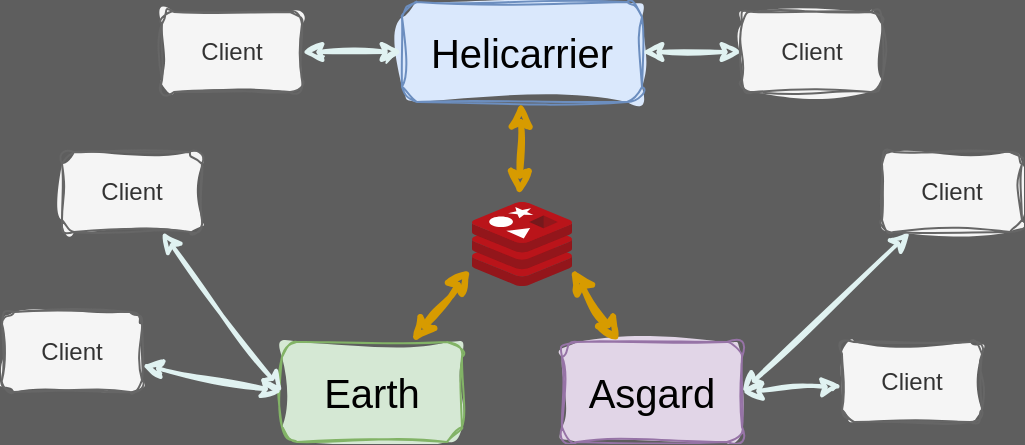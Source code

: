 <mxfile version="26.1.1">
  <diagram name="Page-1" id="TJL8M6KCqCQuejQfRC4J">
    <mxGraphModel dx="807" dy="494" grid="1" gridSize="10" guides="1" tooltips="1" connect="1" arrows="1" fold="1" page="1" pageScale="1" pageWidth="2500" pageHeight="5000" background="#5E5E5E" math="0" shadow="0">
      <root>
        <mxCell id="0" />
        <mxCell id="1" parent="0" />
        <mxCell id="q6yih-unBPe59zFSJ3ET-1" value="Earth" style="rounded=1;whiteSpace=wrap;html=1;fontSize=20;fillColor=#d5e8d4;strokeColor=#82b366;sketch=1;curveFitting=1;jiggle=2;fillStyle=solid;" vertex="1" parent="1">
          <mxGeometry x="460" y="370" width="90" height="50" as="geometry" />
        </mxCell>
        <mxCell id="q6yih-unBPe59zFSJ3ET-2" value="Asgard" style="rounded=1;whiteSpace=wrap;html=1;fontSize=20;fillColor=#e1d5e7;strokeColor=#9673a6;sketch=1;curveFitting=1;jiggle=2;fillStyle=solid;" vertex="1" parent="1">
          <mxGeometry x="600" y="370" width="90" height="50" as="geometry" />
        </mxCell>
        <mxCell id="q6yih-unBPe59zFSJ3ET-3" value="Helicarrier" style="rounded=1;whiteSpace=wrap;html=1;fontSize=20;fillColor=#dae8fc;strokeColor=#6c8ebf;sketch=1;curveFitting=1;jiggle=2;fillStyle=solid;" vertex="1" parent="1">
          <mxGeometry x="520" y="200" width="120" height="50" as="geometry" />
        </mxCell>
        <mxCell id="q6yih-unBPe59zFSJ3ET-15" style="rounded=0;orthogonalLoop=1;jettySize=auto;html=1;entryX=1;entryY=0.5;entryDx=0;entryDy=0;strokeWidth=2;sketch=1;curveFitting=1;jiggle=2;strokeColor=light-dark(#e0f2f1, #ededed);startArrow=classic;startFill=1;" edge="1" parent="1" source="q6yih-unBPe59zFSJ3ET-4" target="q6yih-unBPe59zFSJ3ET-2">
          <mxGeometry relative="1" as="geometry" />
        </mxCell>
        <mxCell id="q6yih-unBPe59zFSJ3ET-4" value="Client" style="rounded=1;whiteSpace=wrap;html=1;sketch=1;curveFitting=1;jiggle=2;fillColor=#f5f5f5;fontColor=#333333;strokeColor=#666666;fillStyle=solid;" vertex="1" parent="1">
          <mxGeometry x="760" y="275" width="70" height="40" as="geometry" />
        </mxCell>
        <mxCell id="q6yih-unBPe59zFSJ3ET-16" style="rounded=0;orthogonalLoop=1;jettySize=auto;html=1;entryX=1;entryY=0.5;entryDx=0;entryDy=0;strokeWidth=2;sketch=1;curveFitting=1;jiggle=2;strokeColor=light-dark(#e0f2f1, #ededed);startArrow=classic;startFill=1;" edge="1" parent="1" source="q6yih-unBPe59zFSJ3ET-5" target="q6yih-unBPe59zFSJ3ET-2">
          <mxGeometry relative="1" as="geometry" />
        </mxCell>
        <mxCell id="q6yih-unBPe59zFSJ3ET-5" value="Client" style="rounded=1;whiteSpace=wrap;html=1;sketch=1;curveFitting=1;jiggle=2;fillColor=#f5f5f5;fontColor=#333333;strokeColor=#666666;fillStyle=solid;" vertex="1" parent="1">
          <mxGeometry x="740" y="370" width="70" height="40" as="geometry" />
        </mxCell>
        <mxCell id="q6yih-unBPe59zFSJ3ET-11" style="rounded=0;orthogonalLoop=1;jettySize=auto;html=1;entryX=1;entryY=0.5;entryDx=0;entryDy=0;strokeWidth=2;sketch=1;curveFitting=1;jiggle=2;strokeColor=light-dark(#e0f2f1, #ededed);startArrow=classic;startFill=1;" edge="1" parent="1" source="q6yih-unBPe59zFSJ3ET-6" target="q6yih-unBPe59zFSJ3ET-3">
          <mxGeometry relative="1" as="geometry" />
        </mxCell>
        <mxCell id="q6yih-unBPe59zFSJ3ET-6" value="Client" style="rounded=1;whiteSpace=wrap;html=1;sketch=1;curveFitting=1;jiggle=2;fillColor=#f5f5f5;fontColor=#333333;strokeColor=#666666;fillStyle=solid;" vertex="1" parent="1">
          <mxGeometry x="690" y="205" width="70" height="40" as="geometry" />
        </mxCell>
        <mxCell id="q6yih-unBPe59zFSJ3ET-13" style="rounded=0;orthogonalLoop=1;jettySize=auto;html=1;entryX=0;entryY=0.5;entryDx=0;entryDy=0;strokeWidth=2;sketch=1;curveFitting=1;jiggle=2;strokeColor=light-dark(#e0f2f1, #ededed);startArrow=classic;startFill=1;" edge="1" parent="1" source="q6yih-unBPe59zFSJ3ET-8" target="q6yih-unBPe59zFSJ3ET-1">
          <mxGeometry relative="1" as="geometry" />
        </mxCell>
        <mxCell id="q6yih-unBPe59zFSJ3ET-8" value="Client" style="rounded=1;whiteSpace=wrap;html=1;sketch=1;curveFitting=1;jiggle=2;fillColor=#f5f5f5;fontColor=#333333;strokeColor=#666666;fillStyle=solid;" vertex="1" parent="1">
          <mxGeometry x="350" y="275" width="70" height="40" as="geometry" />
        </mxCell>
        <mxCell id="q6yih-unBPe59zFSJ3ET-14" style="rounded=0;orthogonalLoop=1;jettySize=auto;html=1;entryX=0;entryY=0.5;entryDx=0;entryDy=0;strokeWidth=2;sketch=1;curveFitting=1;jiggle=2;strokeColor=light-dark(#e0f2f1, #ededed);startArrow=classic;startFill=1;" edge="1" parent="1" source="q6yih-unBPe59zFSJ3ET-9" target="q6yih-unBPe59zFSJ3ET-1">
          <mxGeometry relative="1" as="geometry">
            <mxPoint x="470" y="350" as="targetPoint" />
          </mxGeometry>
        </mxCell>
        <mxCell id="q6yih-unBPe59zFSJ3ET-9" value="Client" style="rounded=1;whiteSpace=wrap;html=1;sketch=1;curveFitting=1;jiggle=2;fillColor=#f5f5f5;fontColor=#333333;strokeColor=#666666;fillStyle=solid;" vertex="1" parent="1">
          <mxGeometry x="320" y="355" width="70" height="40" as="geometry" />
        </mxCell>
        <mxCell id="q6yih-unBPe59zFSJ3ET-12" style="rounded=0;orthogonalLoop=1;jettySize=auto;html=1;entryX=0;entryY=0.5;entryDx=0;entryDy=0;strokeWidth=2;sketch=1;curveFitting=1;jiggle=2;strokeColor=light-dark(#e0f2f1, #ededed);startArrow=classic;startFill=1;" edge="1" parent="1" source="q6yih-unBPe59zFSJ3ET-10" target="q6yih-unBPe59zFSJ3ET-3">
          <mxGeometry relative="1" as="geometry" />
        </mxCell>
        <mxCell id="q6yih-unBPe59zFSJ3ET-10" value="Client" style="rounded=1;whiteSpace=wrap;html=1;sketch=1;curveFitting=1;jiggle=2;fillColor=#f5f5f5;fontColor=#333333;strokeColor=#666666;fillStyle=solid;" vertex="1" parent="1">
          <mxGeometry x="400" y="205" width="70" height="40" as="geometry" />
        </mxCell>
        <mxCell id="q6yih-unBPe59zFSJ3ET-21" style="rounded=0;orthogonalLoop=1;jettySize=auto;html=1;startArrow=classic;startFill=1;strokeWidth=3;strokeColor=#d79b00;sketch=1;curveFitting=1;jiggle=2;fillColor=#ffe6cc;entryX=0.474;entryY=-0.075;entryDx=0;entryDy=0;entryPerimeter=0;" edge="1" parent="1" source="q6yih-unBPe59zFSJ3ET-3" target="q6yih-unBPe59zFSJ3ET-24">
          <mxGeometry relative="1" as="geometry">
            <mxPoint x="620" y="290" as="targetPoint" />
          </mxGeometry>
        </mxCell>
        <mxCell id="q6yih-unBPe59zFSJ3ET-22" style="rounded=0;orthogonalLoop=1;jettySize=auto;html=1;startArrow=classic;startFill=1;strokeWidth=3;strokeColor=#d79b00;sketch=1;curveFitting=1;jiggle=2;fillColor=#ffe6cc;entryX=-0.017;entryY=0.798;entryDx=0;entryDy=0;entryPerimeter=0;" edge="1" parent="1" source="q6yih-unBPe59zFSJ3ET-1" target="q6yih-unBPe59zFSJ3ET-24">
          <mxGeometry relative="1" as="geometry">
            <mxPoint x="510" y="330" as="targetPoint" />
          </mxGeometry>
        </mxCell>
        <mxCell id="q6yih-unBPe59zFSJ3ET-23" style="rounded=0;orthogonalLoop=1;jettySize=auto;html=1;entryX=0.991;entryY=0.798;entryDx=0;entryDy=0;entryPerimeter=0;startArrow=classic;startFill=1;strokeWidth=3;strokeColor=#d79b00;sketch=1;curveFitting=1;jiggle=2;fillColor=#ffe6cc;" edge="1" parent="1" source="q6yih-unBPe59zFSJ3ET-2" target="q6yih-unBPe59zFSJ3ET-24">
          <mxGeometry relative="1" as="geometry">
            <mxPoint x="609.978" y="330.015" as="targetPoint" />
          </mxGeometry>
        </mxCell>
        <mxCell id="q6yih-unBPe59zFSJ3ET-24" value="" style="image;sketch=0;aspect=fixed;html=1;points=[];align=center;fontSize=12;image=img/lib/mscae/Cache_Redis_Product.svg;" vertex="1" parent="1">
          <mxGeometry x="555" y="300" width="50" height="42" as="geometry" />
        </mxCell>
      </root>
    </mxGraphModel>
  </diagram>
</mxfile>
